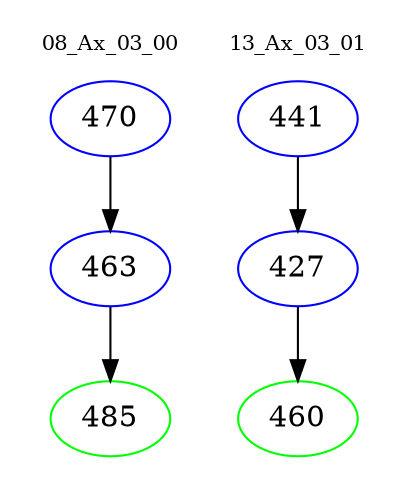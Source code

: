 digraph{
subgraph cluster_0 {
color = white
label = "08_Ax_03_00";
fontsize=10;
T0_470 [label="470", color="blue"]
T0_470 -> T0_463 [color="black"]
T0_463 [label="463", color="blue"]
T0_463 -> T0_485 [color="black"]
T0_485 [label="485", color="green"]
}
subgraph cluster_1 {
color = white
label = "13_Ax_03_01";
fontsize=10;
T1_441 [label="441", color="blue"]
T1_441 -> T1_427 [color="black"]
T1_427 [label="427", color="blue"]
T1_427 -> T1_460 [color="black"]
T1_460 [label="460", color="green"]
}
}
